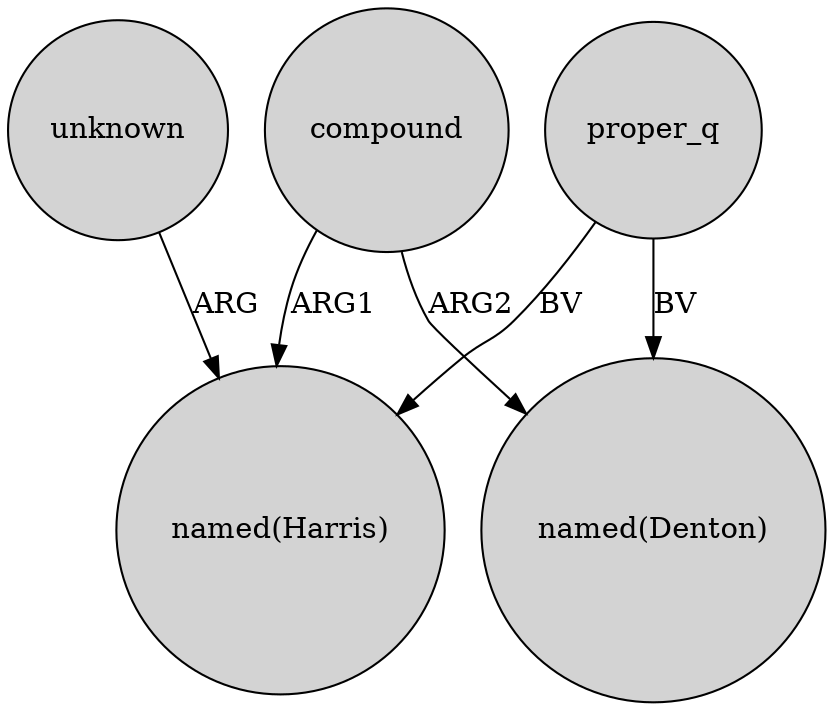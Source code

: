 digraph {
	node [shape=circle style=filled]
	proper_q -> "named(Denton)" [label=BV]
	unknown -> "named(Harris)" [label=ARG]
	compound -> "named(Harris)" [label=ARG1]
	proper_q -> "named(Harris)" [label=BV]
	compound -> "named(Denton)" [label=ARG2]
}

